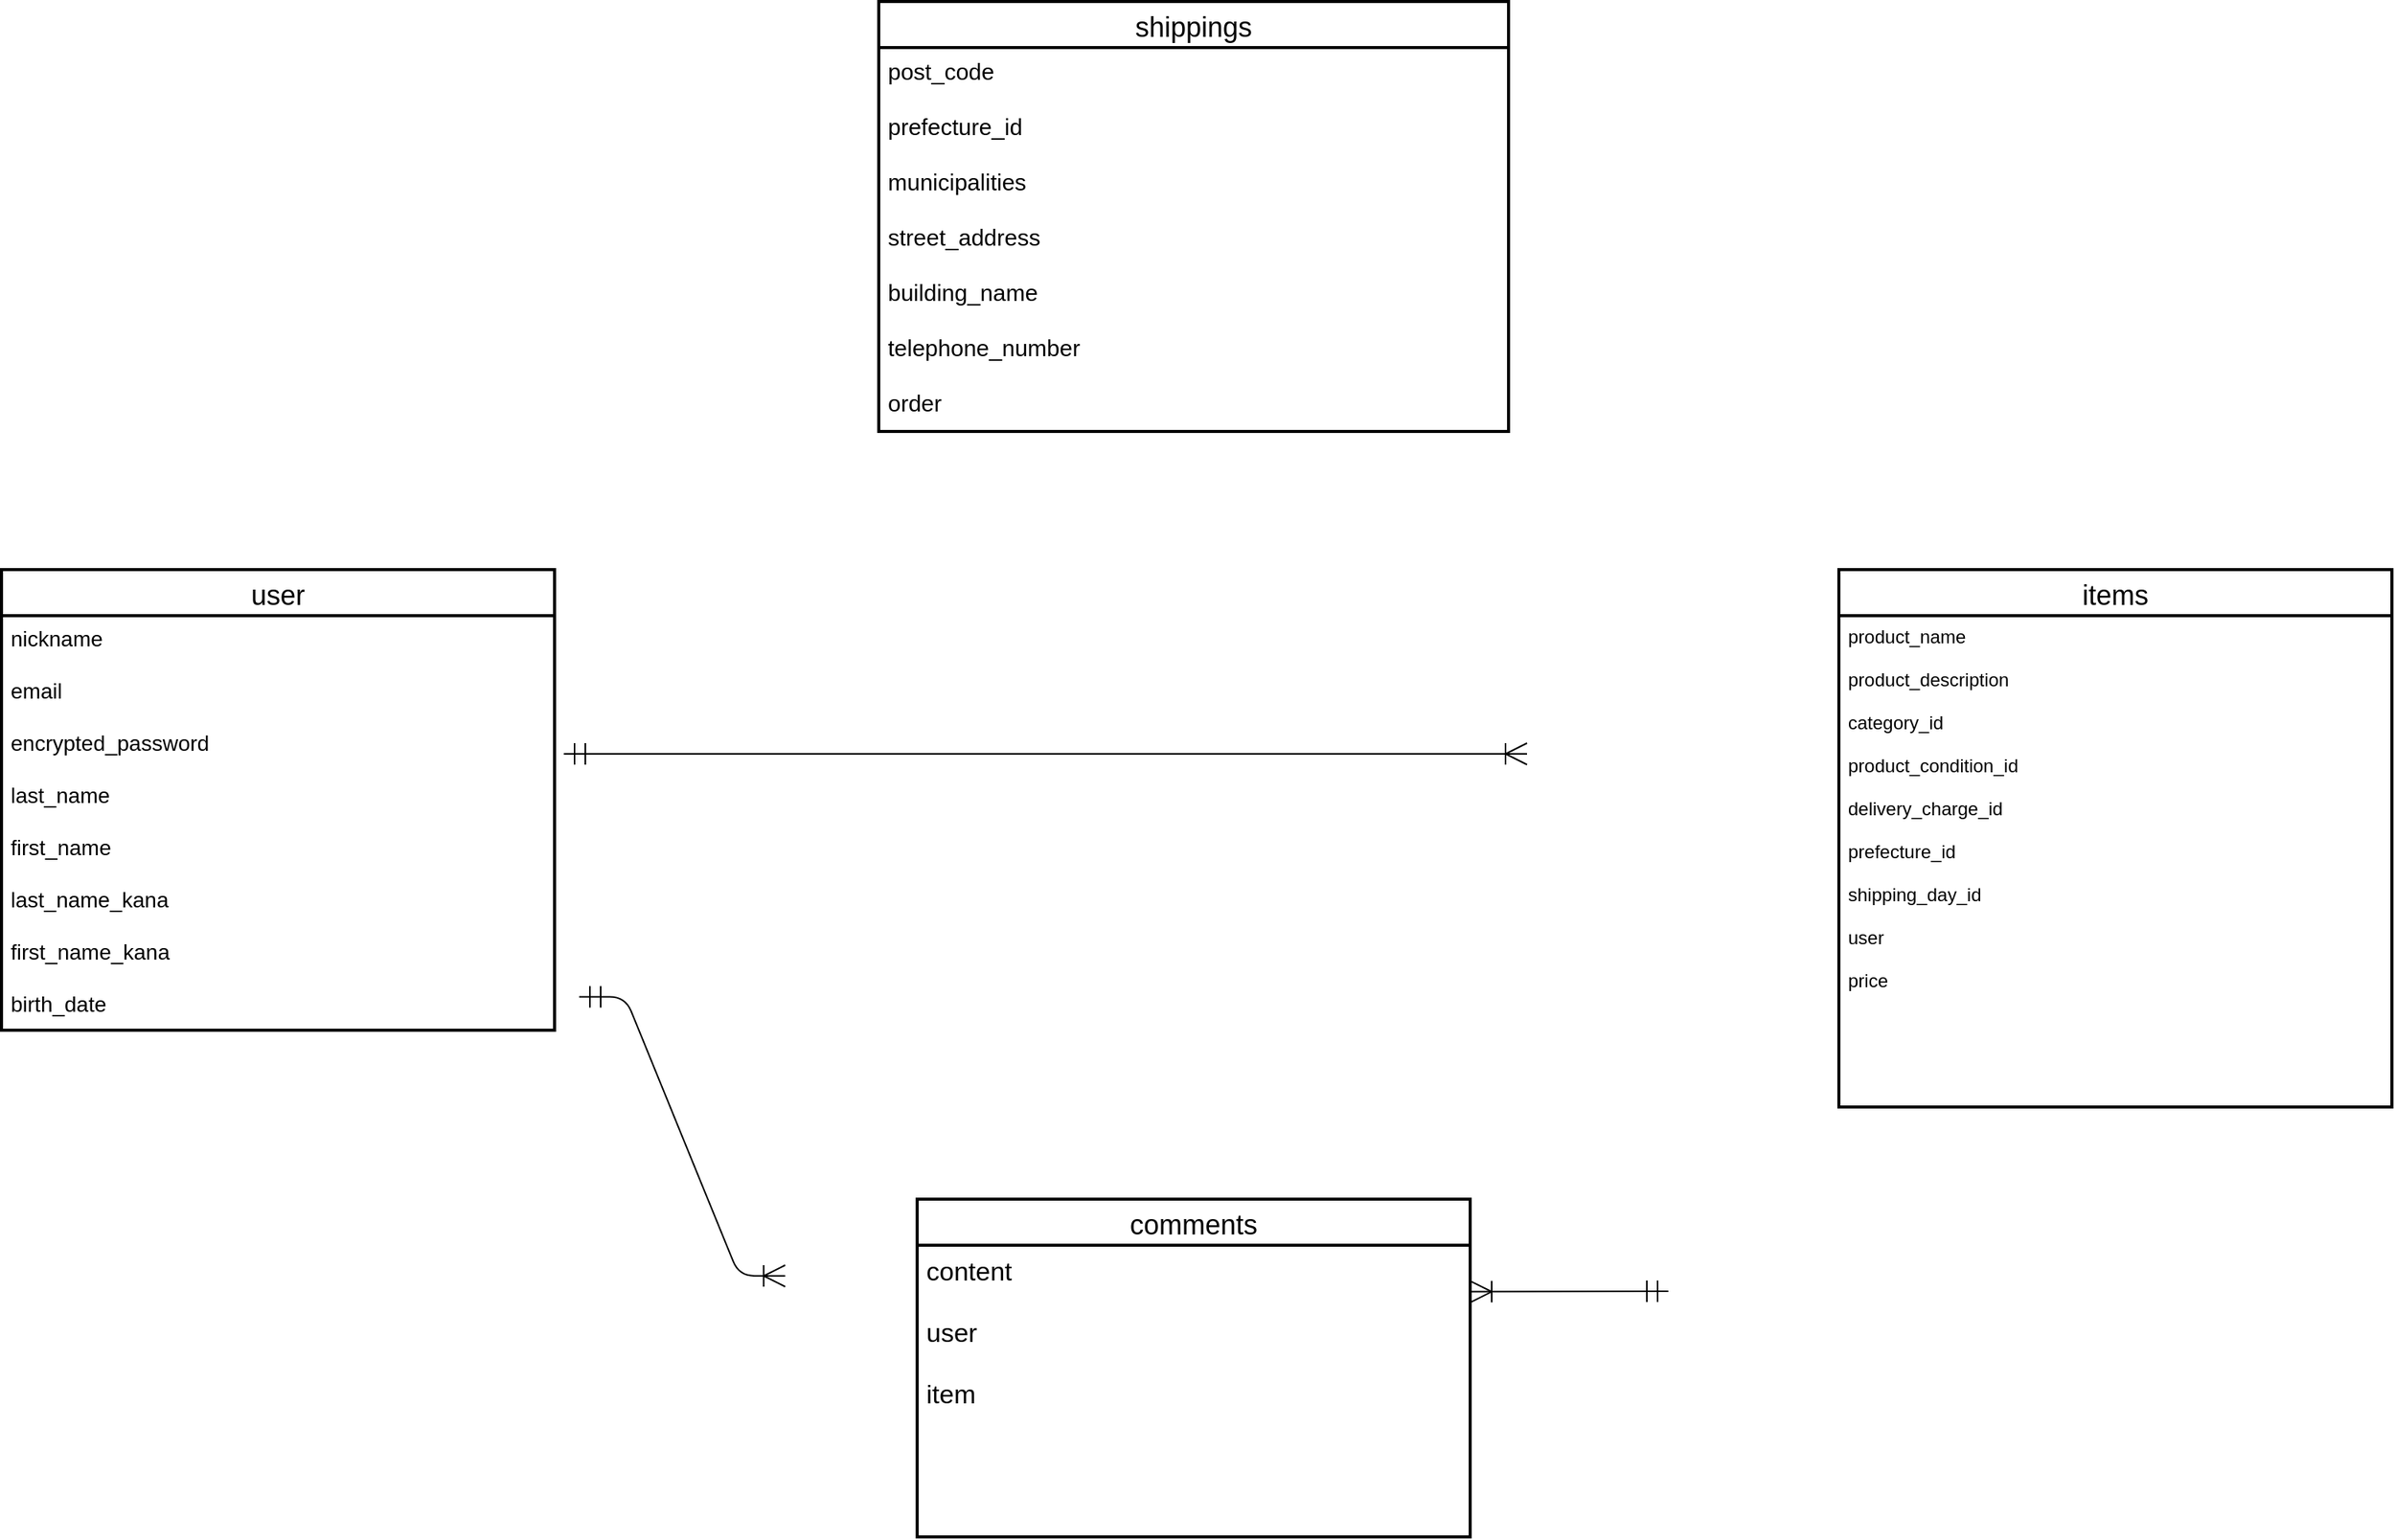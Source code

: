 <mxfile>
    <diagram id="M6-9Ejtv7k3R8uShc2ZH" name="ページ1">
        <mxGraphModel dx="2232" dy="2028" grid="1" gridSize="10" guides="1" tooltips="1" connect="1" arrows="1" fold="1" page="1" pageScale="1" pageWidth="827" pageHeight="1169" math="0" shadow="0">
            <root>
                <mxCell id="0"/>
                <mxCell id="1" parent="0"/>
                <mxCell id="2" value="user" style="swimlane;childLayout=stackLayout;horizontal=1;startSize=30;horizontalStack=0;rounded=1;fontSize=18;fontStyle=0;strokeWidth=2;resizeParent=0;resizeLast=1;shadow=0;dashed=0;align=center;arcSize=0;" parent="1" vertex="1">
                    <mxGeometry x="54" y="50" width="360" height="300" as="geometry"/>
                </mxCell>
                <mxCell id="3" value="nickname&#10;&#10;email    &#10;&#10;encrypted_password&#10;&#10;last_name&#10;&#10;first_name&#10;&#10;last_name_kana&#10;&#10;first_name_kana&#10;&#10;birth_date" style="align=left;strokeColor=none;fillColor=none;spacingLeft=4;fontSize=14;verticalAlign=top;resizable=0;rotatable=0;part=1;" parent="2" vertex="1">
                    <mxGeometry y="30" width="360" height="270" as="geometry"/>
                </mxCell>
                <mxCell id="4" value="items" style="swimlane;childLayout=stackLayout;horizontal=1;startSize=30;horizontalStack=0;rounded=1;fontSize=18;fontStyle=0;strokeWidth=2;resizeParent=0;resizeLast=1;shadow=0;dashed=0;align=center;arcSize=0;" parent="1" vertex="1">
                    <mxGeometry x="1250" y="50" width="360" height="350" as="geometry"/>
                </mxCell>
                <mxCell id="5" value="product_name&#10;&#10;product_description&#10;&#10;category_id&#10;&#10;product_condition_id&#10;&#10;delivery_charge_id&#10;&#10;prefecture_id&#10;&#10;shipping_day_id&#10;&#10;user&#10;&#10;price&#10;" style="align=left;strokeColor=none;fillColor=none;spacingLeft=4;fontSize=12;verticalAlign=top;resizable=0;rotatable=0;part=1;" parent="4" vertex="1">
                    <mxGeometry y="30" width="360" height="320" as="geometry"/>
                </mxCell>
                <mxCell id="6" value="comments" style="swimlane;childLayout=stackLayout;horizontal=1;startSize=30;horizontalStack=0;rounded=1;fontSize=18;fontStyle=0;strokeWidth=2;resizeParent=0;resizeLast=1;shadow=0;dashed=0;align=center;arcSize=0;" parent="1" vertex="1">
                    <mxGeometry x="650" y="460" width="360" height="220" as="geometry"/>
                </mxCell>
                <mxCell id="7" value="content&#10;&#10;user&#10;&#10;item" style="align=left;strokeColor=none;fillColor=none;spacingLeft=4;fontSize=17;verticalAlign=top;resizable=0;rotatable=0;part=1;" parent="6" vertex="1">
                    <mxGeometry y="30" width="360" height="190" as="geometry"/>
                </mxCell>
                <mxCell id="8" value="" style="edgeStyle=entityRelationEdgeStyle;fontSize=12;html=1;endArrow=ERoneToMany;startArrow=ERmandOne;startSize=12;endSize=12;targetPerimeterSpacing=4;entryX=0;entryY=0.5;entryDx=0;entryDy=0;" parent="1" edge="1">
                    <mxGeometry width="100" height="100" relative="1" as="geometry">
                        <mxPoint x="420" y="170" as="sourcePoint"/>
                        <mxPoint x="1047" y="170" as="targetPoint"/>
                    </mxGeometry>
                </mxCell>
                <mxCell id="9" value="" style="edgeStyle=entityRelationEdgeStyle;fontSize=12;html=1;endArrow=ERoneToMany;startArrow=ERmandOne;startSize=12;endSize=12;targetPerimeterSpacing=4;exitX=1.008;exitY=0.66;exitDx=0;exitDy=0;exitPerimeter=0;" parent="1" edge="1">
                    <mxGeometry width="100" height="100" relative="1" as="geometry">
                        <mxPoint x="430.0" y="328.2" as="sourcePoint"/>
                        <mxPoint x="564.12" y="510" as="targetPoint"/>
                    </mxGeometry>
                </mxCell>
                <mxCell id="10" value="" style="fontSize=12;html=1;endArrow=ERoneToMany;startArrow=ERmandOne;startSize=12;endSize=12;targetPerimeterSpacing=4;entryX=1;entryY=0.07;entryDx=0;entryDy=0;entryPerimeter=0;" parent="1" edge="1">
                    <mxGeometry width="100" height="100" relative="1" as="geometry">
                        <mxPoint x="1139" y="520" as="sourcePoint"/>
                        <mxPoint x="1010" y="520.3" as="targetPoint"/>
                    </mxGeometry>
                </mxCell>
                <mxCell id="11" value="shippings" style="swimlane;childLayout=stackLayout;horizontal=1;startSize=30;horizontalStack=0;rounded=1;fontSize=18;fontStyle=0;strokeWidth=2;resizeParent=0;resizeLast=1;shadow=0;dashed=0;align=center;arcSize=0;" parent="1" vertex="1">
                    <mxGeometry x="625" y="-320" width="410" height="280" as="geometry"/>
                </mxCell>
                <mxCell id="12" value="post_code&#10;&#10;prefecture_id&#10;&#10;municipalities&#10;&#10;street_address&#10;&#10;building_name&#10;&#10;telephone_number&#10;&#10;order" style="align=left;strokeColor=none;fillColor=none;spacingLeft=4;fontSize=15;verticalAlign=top;resizable=0;rotatable=0;part=1;" parent="11" vertex="1">
                    <mxGeometry y="30" width="410" height="250" as="geometry"/>
                </mxCell>
            </root>
        </mxGraphModel>
    </diagram>
</mxfile>